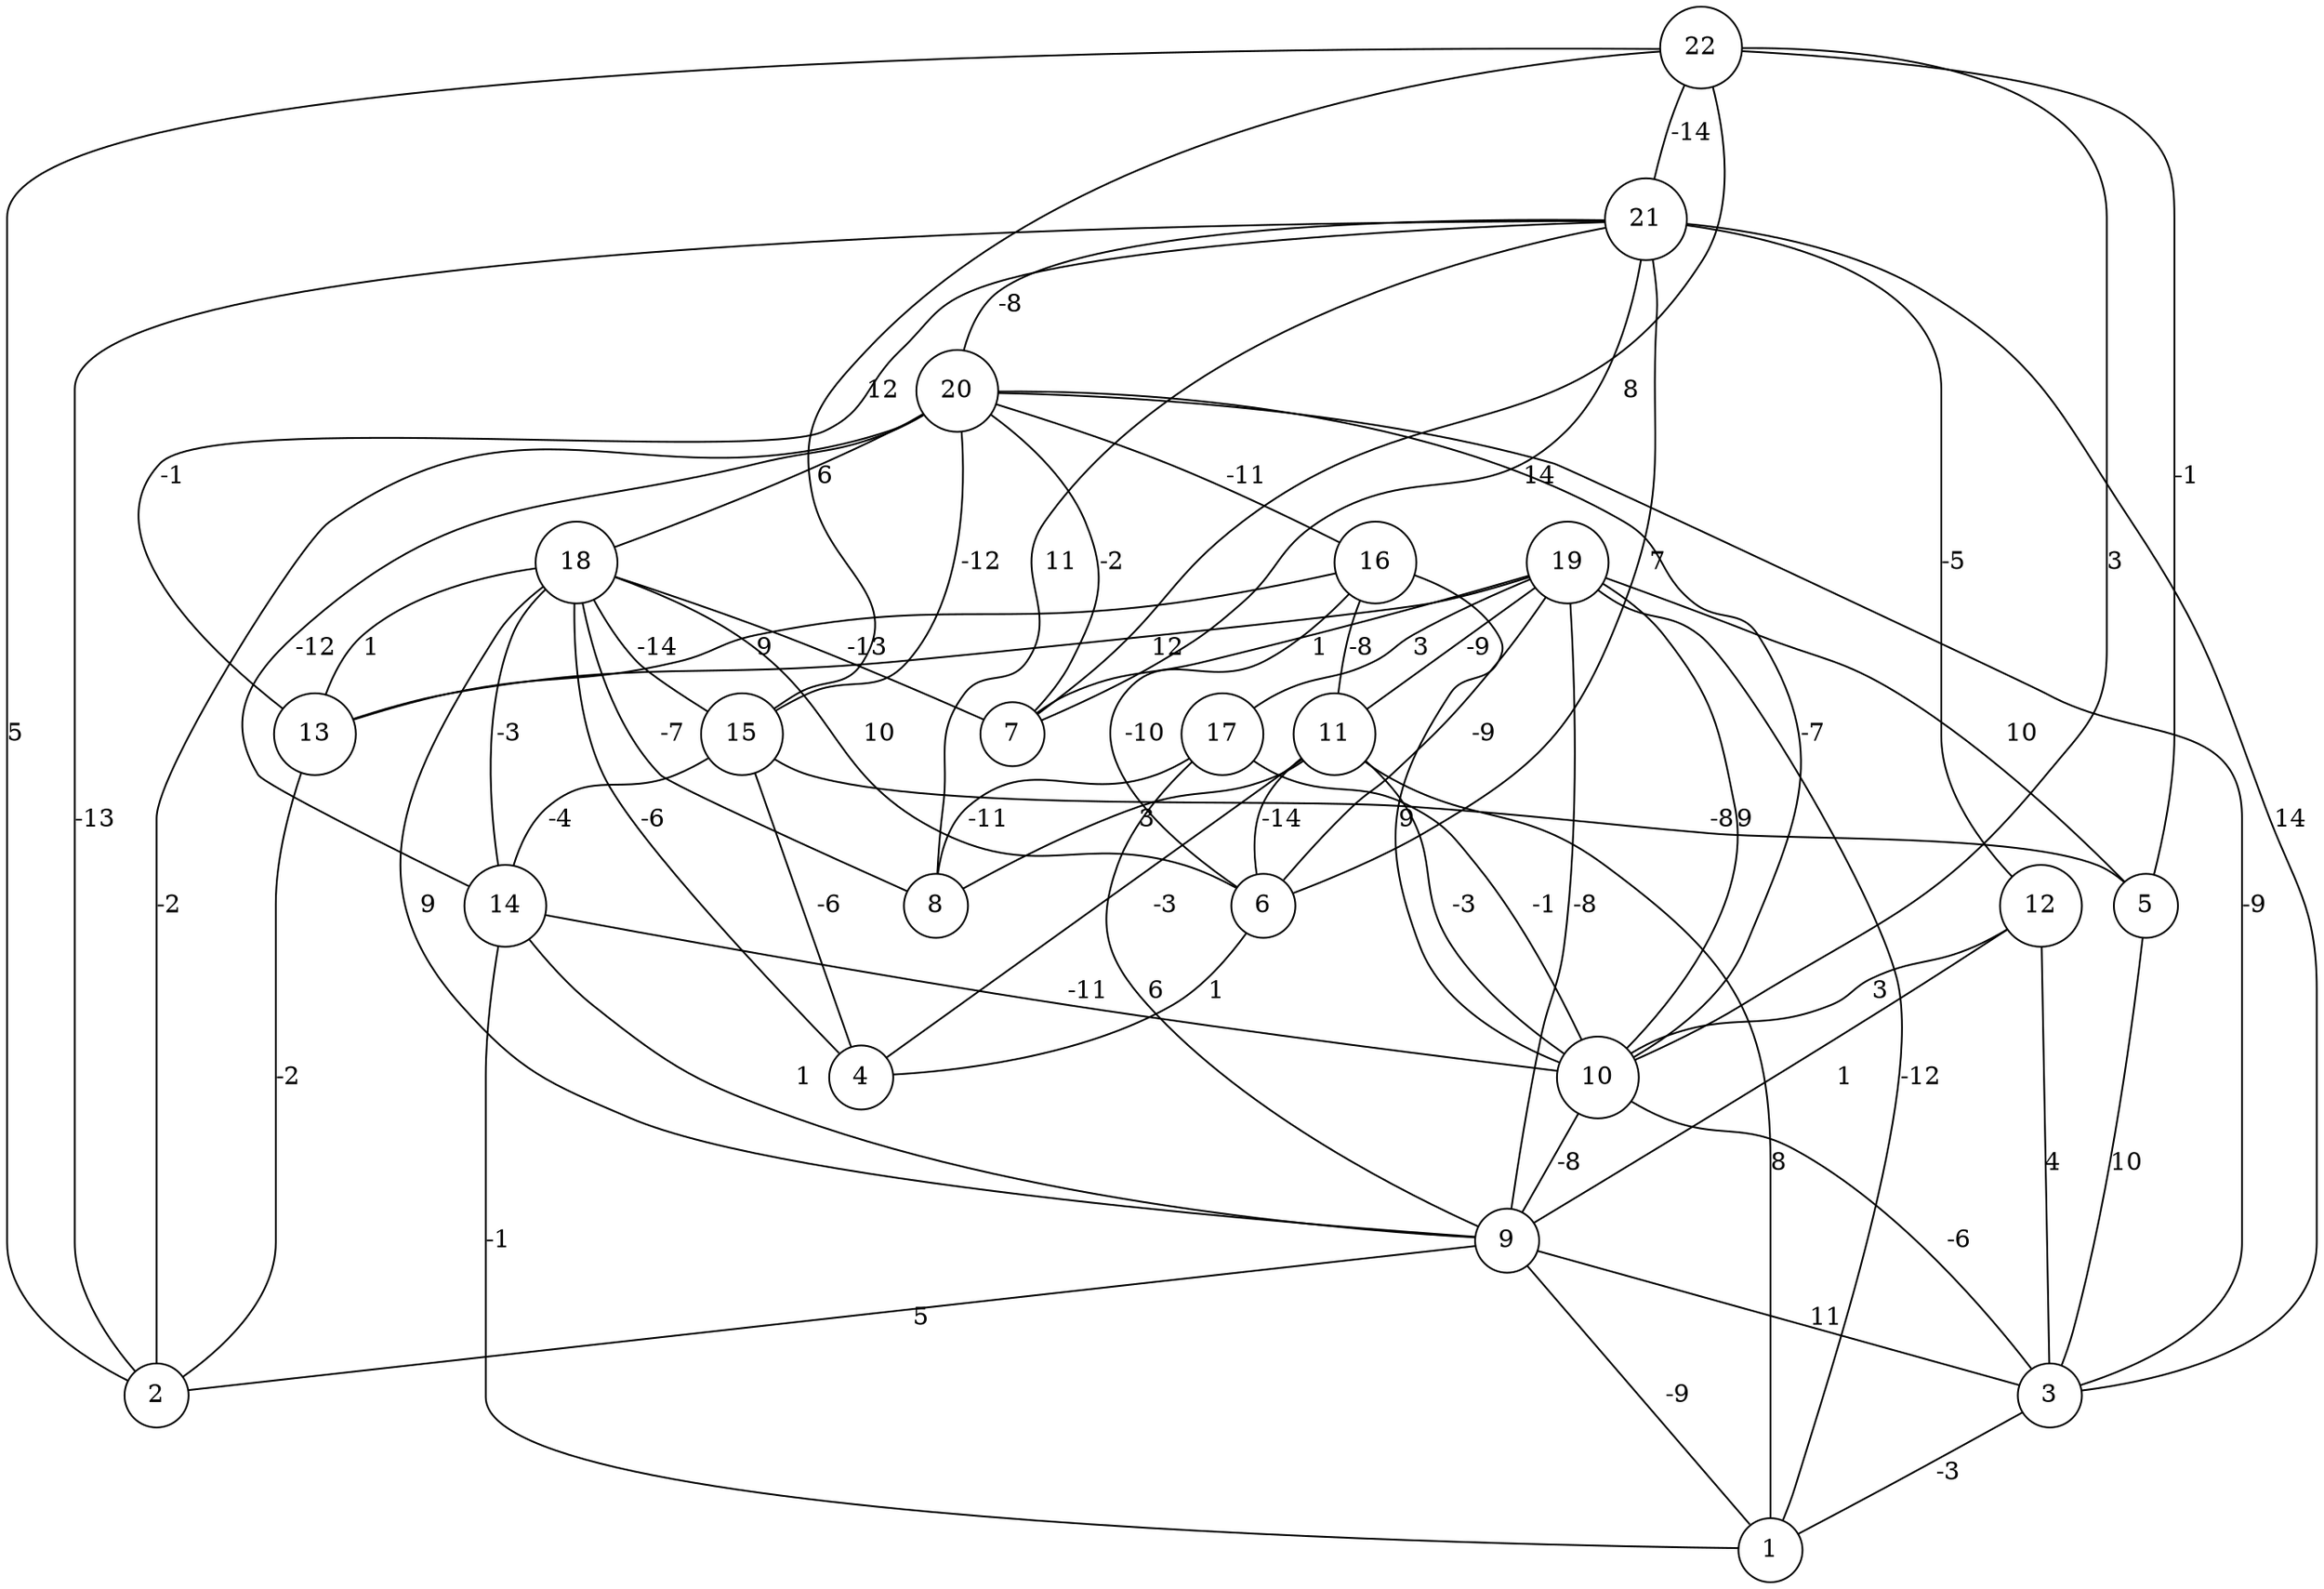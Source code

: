 graph { 
	 fontname="Helvetica,Arial,sans-serif" 
	 node [shape = circle]; 
	 22 -- 2 [label = "5"];
	 22 -- 5 [label = "-1"];
	 22 -- 7 [label = "8"];
	 22 -- 10 [label = "3"];
	 22 -- 15 [label = "12"];
	 22 -- 21 [label = "-14"];
	 21 -- 2 [label = "-13"];
	 21 -- 3 [label = "14"];
	 21 -- 6 [label = "7"];
	 21 -- 7 [label = "14"];
	 21 -- 8 [label = "11"];
	 21 -- 12 [label = "-5"];
	 21 -- 13 [label = "-1"];
	 21 -- 20 [label = "-8"];
	 20 -- 2 [label = "-2"];
	 20 -- 3 [label = "-9"];
	 20 -- 7 [label = "-2"];
	 20 -- 10 [label = "-7"];
	 20 -- 14 [label = "-12"];
	 20 -- 15 [label = "-12"];
	 20 -- 16 [label = "-11"];
	 20 -- 18 [label = "6"];
	 19 -- 1 [label = "-12"];
	 19 -- 5 [label = "10"];
	 19 -- 6 [label = "-9"];
	 19 -- 7 [label = "1"];
	 19 -- 9 [label = "-8"];
	 19 -- 10 [label = "9"];
	 19 -- 11 [label = "-9"];
	 19 -- 13 [label = "12"];
	 19 -- 17 [label = "3"];
	 18 -- 4 [label = "-6"];
	 18 -- 6 [label = "10"];
	 18 -- 7 [label = "-13"];
	 18 -- 8 [label = "-7"];
	 18 -- 9 [label = "9"];
	 18 -- 13 [label = "1"];
	 18 -- 14 [label = "-3"];
	 18 -- 15 [label = "-14"];
	 17 -- 8 [label = "-11"];
	 17 -- 9 [label = "6"];
	 17 -- 10 [label = "-1"];
	 16 -- 6 [label = "-10"];
	 16 -- 10 [label = "9"];
	 16 -- 11 [label = "-8"];
	 16 -- 13 [label = "9"];
	 15 -- 4 [label = "-6"];
	 15 -- 5 [label = "-8"];
	 15 -- 14 [label = "-4"];
	 14 -- 1 [label = "-1"];
	 14 -- 9 [label = "1"];
	 14 -- 10 [label = "-11"];
	 13 -- 2 [label = "-2"];
	 12 -- 3 [label = "4"];
	 12 -- 9 [label = "1"];
	 12 -- 10 [label = "3"];
	 11 -- 1 [label = "8"];
	 11 -- 4 [label = "-3"];
	 11 -- 6 [label = "-14"];
	 11 -- 8 [label = "3"];
	 11 -- 10 [label = "-3"];
	 10 -- 3 [label = "-6"];
	 10 -- 9 [label = "-8"];
	 9 -- 1 [label = "-9"];
	 9 -- 2 [label = "5"];
	 9 -- 3 [label = "11"];
	 6 -- 4 [label = "1"];
	 5 -- 3 [label = "10"];
	 3 -- 1 [label = "-3"];
	 1;
	 2;
	 3;
	 4;
	 5;
	 6;
	 7;
	 8;
	 9;
	 10;
	 11;
	 12;
	 13;
	 14;
	 15;
	 16;
	 17;
	 18;
	 19;
	 20;
	 21;
	 22;
}
